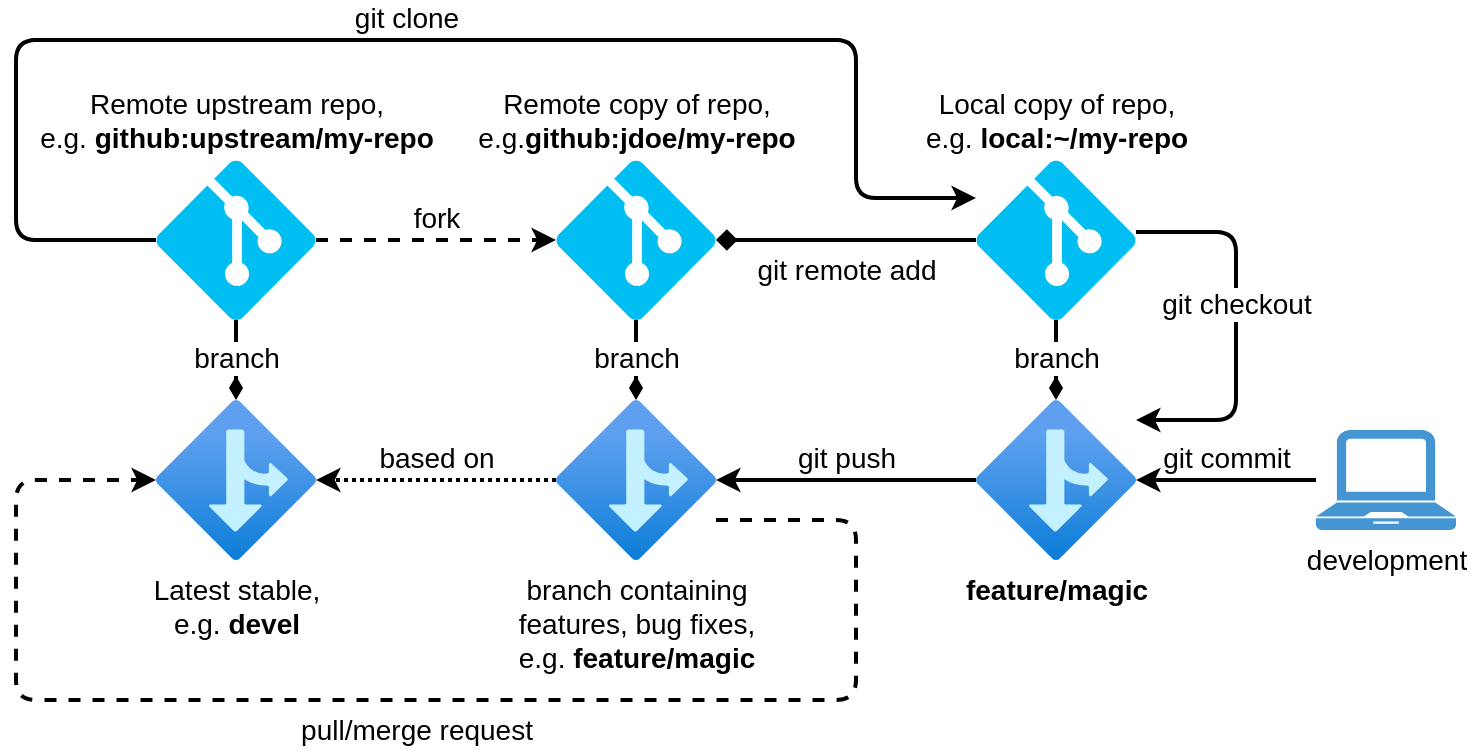 <mxfile version="24.7.8" pages="3">
  <diagram name="commit-pr-workflow" id="RIEir0YwCM2E6ZDXMTHm">
    <mxGraphModel dx="1247" dy="743" grid="1" gridSize="10" guides="1" tooltips="1" connect="1" arrows="1" fold="1" page="1" pageScale="1" pageWidth="1169" pageHeight="827" math="0" shadow="0">
      <root>
        <mxCell id="0" />
        <mxCell id="1" parent="0" />
        <mxCell id="OTzLgmM6ZMwSwqvLLWqu-3" value="fork" style="edgeStyle=orthogonalEdgeStyle;rounded=1;orthogonalLoop=1;jettySize=auto;html=1;strokeWidth=2;verticalAlign=bottom;fontSize=14;dashed=1;" parent="1" source="OTzLgmM6ZMwSwqvLLWqu-1" target="OTzLgmM6ZMwSwqvLLWqu-2" edge="1">
          <mxGeometry relative="1" as="geometry" />
        </mxCell>
        <mxCell id="OTzLgmM6ZMwSwqvLLWqu-7" value="branch" style="edgeStyle=orthogonalEdgeStyle;shape=connector;rounded=1;orthogonalLoop=1;jettySize=auto;html=1;labelBackgroundColor=default;strokeColor=default;strokeWidth=2;align=center;verticalAlign=bottom;fontFamily=Helvetica;fontSize=14;fontColor=default;endArrow=diamondThin;endFill=1;" parent="1" source="OTzLgmM6ZMwSwqvLLWqu-1" target="OTzLgmM6ZMwSwqvLLWqu-4" edge="1">
          <mxGeometry x="0.5" relative="1" as="geometry">
            <mxPoint as="offset" />
          </mxGeometry>
        </mxCell>
        <mxCell id="OTzLgmM6ZMwSwqvLLWqu-13" value="git clone" style="edgeStyle=orthogonalEdgeStyle;shape=connector;rounded=1;orthogonalLoop=1;jettySize=auto;html=1;labelBackgroundColor=default;strokeColor=default;strokeWidth=2;align=center;verticalAlign=bottom;fontFamily=Helvetica;fontSize=14;fontColor=default;endArrow=classic;" parent="1" source="OTzLgmM6ZMwSwqvLLWqu-1" target="OTzLgmM6ZMwSwqvLLWqu-10" edge="1">
          <mxGeometry relative="1" as="geometry">
            <Array as="points">
              <mxPoint x="140" y="200" />
              <mxPoint x="140" y="100" />
              <mxPoint x="560" y="100" />
              <mxPoint x="560" y="179" />
            </Array>
          </mxGeometry>
        </mxCell>
        <mxCell id="OTzLgmM6ZMwSwqvLLWqu-1" value="Remote upstream repo,&lt;br&gt;e.g. &lt;b&gt;github:upstream/my-repo&lt;/b&gt;" style="verticalLabelPosition=top;html=1;verticalAlign=bottom;align=center;strokeColor=none;fillColor=#00BEF2;shape=mxgraph.azure.git_repository;fontSize=14;labelPosition=center;" parent="1" vertex="1">
          <mxGeometry x="210" y="160" width="80" height="80" as="geometry" />
        </mxCell>
        <mxCell id="OTzLgmM6ZMwSwqvLLWqu-2" value="Remote copy&amp;nbsp;of repo,&lt;br&gt;e.g.&lt;b style=&quot;border-color: var(--border-color);&quot;&gt;github:&lt;/b&gt;&lt;b&gt;jdoe/my-repo&lt;/b&gt;" style="verticalLabelPosition=top;html=1;verticalAlign=bottom;align=center;strokeColor=none;fillColor=#00BEF2;shape=mxgraph.azure.git_repository;fontSize=14;labelPosition=center;" parent="1" vertex="1">
          <mxGeometry x="410" y="160" width="80" height="80" as="geometry" />
        </mxCell>
        <mxCell id="OTzLgmM6ZMwSwqvLLWqu-4" value="&lt;font style=&quot;font-size: 14px;&quot;&gt;Latest stable,&lt;br&gt;e.g. &lt;b&gt;devel&lt;/b&gt;&lt;br&gt;&lt;/font&gt;" style="image;aspect=fixed;html=1;points=[];align=center;fontSize=12;image=img/lib/azure2/general/Branch.svg;" parent="1" vertex="1">
          <mxGeometry x="210" y="280" width="80" height="80" as="geometry" />
        </mxCell>
        <mxCell id="OTzLgmM6ZMwSwqvLLWqu-9" value="based on" style="edgeStyle=orthogonalEdgeStyle;shape=connector;rounded=1;orthogonalLoop=1;jettySize=auto;html=1;labelBackgroundColor=default;strokeColor=default;strokeWidth=2;align=center;verticalAlign=bottom;fontFamily=Helvetica;fontSize=14;fontColor=default;endArrow=classic;dashed=1;endFill=1;startArrow=none;startFill=0;dashPattern=1 1;" parent="1" source="OTzLgmM6ZMwSwqvLLWqu-5" target="OTzLgmM6ZMwSwqvLLWqu-4" edge="1">
          <mxGeometry relative="1" as="geometry" />
        </mxCell>
        <mxCell id="OTzLgmM6ZMwSwqvLLWqu-20" value="pull/merge&amp;nbsp;request" style="edgeStyle=orthogonalEdgeStyle;shape=connector;rounded=1;orthogonalLoop=1;jettySize=auto;html=1;labelBackgroundColor=default;strokeColor=default;strokeWidth=2;align=center;verticalAlign=top;fontFamily=Helvetica;fontSize=14;fontColor=default;endArrow=classic;dashed=1;" parent="1" source="OTzLgmM6ZMwSwqvLLWqu-5" target="OTzLgmM6ZMwSwqvLLWqu-4" edge="1">
          <mxGeometry relative="1" as="geometry">
            <Array as="points">
              <mxPoint x="560" y="340" />
              <mxPoint x="560" y="430" />
              <mxPoint x="140" y="430" />
              <mxPoint x="140" y="320" />
            </Array>
          </mxGeometry>
        </mxCell>
        <mxCell id="OTzLgmM6ZMwSwqvLLWqu-5" value="&lt;span style=&quot;font-size: 14px;&quot;&gt;branch containing&lt;br&gt;features, bug fixes,&lt;br&gt;e.g. &lt;b&gt;feature/magic&lt;/b&gt;&lt;br&gt;&lt;/span&gt;" style="image;aspect=fixed;html=1;points=[];align=center;fontSize=12;image=img/lib/azure2/general/Branch.svg;" parent="1" vertex="1">
          <mxGeometry x="410" y="280" width="80" height="80" as="geometry" />
        </mxCell>
        <mxCell id="OTzLgmM6ZMwSwqvLLWqu-8" value="branch" style="edgeStyle=orthogonalEdgeStyle;shape=connector;rounded=1;orthogonalLoop=1;jettySize=auto;html=1;labelBackgroundColor=default;strokeColor=default;strokeWidth=2;align=center;verticalAlign=bottom;fontFamily=Helvetica;fontSize=14;fontColor=default;endArrow=diamondThin;endFill=1;" parent="1" source="OTzLgmM6ZMwSwqvLLWqu-2" target="OTzLgmM6ZMwSwqvLLWqu-5" edge="1">
          <mxGeometry x="0.5" relative="1" as="geometry">
            <mxPoint x="280" y="250" as="sourcePoint" />
            <mxPoint x="280" y="310" as="targetPoint" />
            <mxPoint as="offset" />
          </mxGeometry>
        </mxCell>
        <mxCell id="OTzLgmM6ZMwSwqvLLWqu-14" value="git remote add" style="edgeStyle=orthogonalEdgeStyle;shape=connector;rounded=1;orthogonalLoop=1;jettySize=auto;html=1;labelBackgroundColor=default;strokeColor=default;strokeWidth=2;align=center;verticalAlign=top;fontFamily=Helvetica;fontSize=14;fontColor=default;endArrow=diamond;endFill=1;" parent="1" source="OTzLgmM6ZMwSwqvLLWqu-10" target="OTzLgmM6ZMwSwqvLLWqu-2" edge="1">
          <mxGeometry relative="1" as="geometry" />
        </mxCell>
        <mxCell id="OTzLgmM6ZMwSwqvLLWqu-10" value="Local copy&amp;nbsp;of repo,&lt;br&gt;e.g. &lt;b&gt;local:~/my-repo&lt;/b&gt;" style="verticalLabelPosition=top;html=1;verticalAlign=bottom;align=center;strokeColor=none;fillColor=#00BEF2;shape=mxgraph.azure.git_repository;fontSize=14;labelPosition=center;" parent="1" vertex="1">
          <mxGeometry x="620" y="160" width="80" height="80" as="geometry" />
        </mxCell>
        <mxCell id="OTzLgmM6ZMwSwqvLLWqu-12" value="branch" style="edgeStyle=orthogonalEdgeStyle;shape=connector;rounded=1;orthogonalLoop=1;jettySize=auto;html=1;labelBackgroundColor=default;strokeColor=default;strokeWidth=2;align=center;verticalAlign=bottom;fontFamily=Helvetica;fontSize=14;fontColor=default;endArrow=diamondThin;endFill=1;" parent="1" source="OTzLgmM6ZMwSwqvLLWqu-10" target="OTzLgmM6ZMwSwqvLLWqu-15" edge="1">
          <mxGeometry x="0.5" relative="1" as="geometry">
            <mxPoint x="450" y="250" as="sourcePoint" />
            <mxPoint x="660" y="300" as="targetPoint" />
            <mxPoint as="offset" />
          </mxGeometry>
        </mxCell>
        <mxCell id="OTzLgmM6ZMwSwqvLLWqu-19" value="git push" style="edgeStyle=orthogonalEdgeStyle;shape=connector;rounded=1;orthogonalLoop=1;jettySize=auto;html=1;labelBackgroundColor=default;strokeColor=default;strokeWidth=2;align=center;verticalAlign=bottom;fontFamily=Helvetica;fontSize=14;fontColor=default;endArrow=classic;" parent="1" source="OTzLgmM6ZMwSwqvLLWqu-15" target="OTzLgmM6ZMwSwqvLLWqu-5" edge="1">
          <mxGeometry relative="1" as="geometry" />
        </mxCell>
        <mxCell id="OTzLgmM6ZMwSwqvLLWqu-15" value="&lt;span style=&quot;font-size: 14px;&quot;&gt;&lt;b&gt;feature/magic&lt;/b&gt;&lt;br&gt;&lt;/span&gt;" style="image;aspect=fixed;html=1;points=[];align=center;fontSize=12;image=img/lib/azure2/general/Branch.svg;" parent="1" vertex="1">
          <mxGeometry x="620" y="280" width="80" height="80" as="geometry" />
        </mxCell>
        <mxCell id="OTzLgmM6ZMwSwqvLLWqu-18" value="git commit" style="edgeStyle=orthogonalEdgeStyle;shape=connector;rounded=1;orthogonalLoop=1;jettySize=auto;html=1;labelBackgroundColor=default;strokeColor=default;strokeWidth=2;align=center;verticalAlign=bottom;fontFamily=Helvetica;fontSize=14;fontColor=default;endArrow=classic;" parent="1" source="OTzLgmM6ZMwSwqvLLWqu-16" target="OTzLgmM6ZMwSwqvLLWqu-15" edge="1">
          <mxGeometry relative="1" as="geometry" />
        </mxCell>
        <mxCell id="OTzLgmM6ZMwSwqvLLWqu-16" value="development" style="pointerEvents=1;shadow=0;dashed=0;html=1;strokeColor=none;fillColor=#4495D1;labelPosition=center;verticalLabelPosition=bottom;verticalAlign=top;align=center;outlineConnect=0;shape=mxgraph.veeam.laptop;fontFamily=Helvetica;fontSize=14;fontColor=default;" parent="1" vertex="1">
          <mxGeometry x="790" y="295" width="70" height="50" as="geometry" />
        </mxCell>
        <mxCell id="GNqN_AOGdThgsC4rCxyu-1" value="git checkout" style="edgeStyle=orthogonalEdgeStyle;shape=connector;rounded=1;orthogonalLoop=1;jettySize=auto;html=1;labelBackgroundColor=default;strokeColor=default;strokeWidth=2;align=center;verticalAlign=bottom;fontFamily=Helvetica;fontSize=14;fontColor=default;endArrow=classic;" edge="1" parent="1" source="OTzLgmM6ZMwSwqvLLWqu-10" target="OTzLgmM6ZMwSwqvLLWqu-15">
          <mxGeometry relative="1" as="geometry">
            <Array as="points">
              <mxPoint x="750" y="196" />
              <mxPoint x="750" y="290" />
            </Array>
            <mxPoint x="220" y="210" as="sourcePoint" />
            <mxPoint x="630" y="189" as="targetPoint" />
          </mxGeometry>
        </mxCell>
      </root>
    </mxGraphModel>
  </diagram>
  <diagram id="5y6E1uFZ4GyezLJxUJSu" name="resolve-merge-conflicts">
    <mxGraphModel dx="1434" dy="854" grid="1" gridSize="10" guides="1" tooltips="1" connect="1" arrows="1" fold="1" page="1" pageScale="1" pageWidth="1169" pageHeight="827" math="0" shadow="0">
      <root>
        <mxCell id="0" />
        <mxCell id="1" parent="0" />
        <mxCell id="O7pPYuAVBgybFvVrZx3b-2" value="branch" style="edgeStyle=orthogonalEdgeStyle;shape=connector;rounded=1;orthogonalLoop=1;jettySize=auto;html=1;labelBackgroundColor=default;strokeColor=default;strokeWidth=2;align=center;verticalAlign=bottom;fontFamily=Helvetica;fontSize=14;fontColor=default;endArrow=diamondThin;endFill=1;" edge="1" parent="1" source="O7pPYuAVBgybFvVrZx3b-4" target="O7pPYuAVBgybFvVrZx3b-6">
          <mxGeometry x="0.5" relative="1" as="geometry">
            <mxPoint as="offset" />
          </mxGeometry>
        </mxCell>
        <mxCell id="O7pPYuAVBgybFvVrZx3b-4" value="&lt;b&gt;github:upstream/my-repo&lt;/b&gt;" style="verticalLabelPosition=top;html=1;verticalAlign=bottom;align=center;strokeColor=none;fillColor=#00BEF2;shape=mxgraph.azure.git_repository;fontSize=14;labelPosition=center;" vertex="1" parent="1">
          <mxGeometry x="340" y="160" width="80" height="80" as="geometry" />
        </mxCell>
        <mxCell id="O7pPYuAVBgybFvVrZx3b-5" value="&lt;b style=&quot;border-color: var(--border-color);&quot;&gt;github:&lt;/b&gt;&lt;b&gt;jdoe/my-repo&lt;/b&gt;" style="verticalLabelPosition=top;html=1;verticalAlign=bottom;align=center;strokeColor=none;fillColor=#00BEF2;shape=mxgraph.azure.git_repository;fontSize=14;labelPosition=center;" vertex="1" parent="1">
          <mxGeometry x="520" y="160" width="80" height="80" as="geometry" />
        </mxCell>
        <mxCell id="O7pPYuAVBgybFvVrZx3b-6" value="&lt;font style=&quot;font-size: 14px;&quot;&gt;&lt;b&gt;devel&lt;/b&gt;&lt;br&gt;&lt;/font&gt;" style="image;aspect=fixed;html=1;points=[];align=center;fontSize=12;image=img/lib/azure2/general/Branch.svg;" vertex="1" parent="1">
          <mxGeometry x="340" y="280" width="80" height="80" as="geometry" />
        </mxCell>
        <mxCell id="O7pPYuAVBgybFvVrZx3b-8" value="PR rejected" style="edgeStyle=orthogonalEdgeStyle;shape=connector;rounded=1;orthogonalLoop=1;jettySize=auto;html=1;labelBackgroundColor=default;strokeColor=#FF0000;strokeWidth=2;align=center;verticalAlign=bottom;fontFamily=Helvetica;fontSize=14;fontColor=#FF0000;endArrow=cross;dashed=1;endFill=0;" edge="1" parent="1" source="O7pPYuAVBgybFvVrZx3b-9" target="O7pPYuAVBgybFvVrZx3b-6">
          <mxGeometry relative="1" as="geometry" />
        </mxCell>
        <mxCell id="O7pPYuAVBgybFvVrZx3b-9" value="&lt;span style=&quot;font-size: 14px;&quot;&gt;&lt;b&gt;feature/magic&lt;/b&gt;&lt;br&gt;&lt;/span&gt;" style="image;aspect=fixed;html=1;points=[];align=center;fontSize=12;image=img/lib/azure2/general/Branch.svg;" vertex="1" parent="1">
          <mxGeometry x="520" y="280" width="80" height="80" as="geometry" />
        </mxCell>
        <mxCell id="O7pPYuAVBgybFvVrZx3b-10" value="branch" style="edgeStyle=orthogonalEdgeStyle;shape=connector;rounded=1;orthogonalLoop=1;jettySize=auto;html=1;labelBackgroundColor=default;strokeColor=default;strokeWidth=2;align=center;verticalAlign=bottom;fontFamily=Helvetica;fontSize=14;fontColor=default;endArrow=diamondThin;endFill=1;" edge="1" parent="1" source="O7pPYuAVBgybFvVrZx3b-5" target="O7pPYuAVBgybFvVrZx3b-9">
          <mxGeometry x="0.5" relative="1" as="geometry">
            <mxPoint x="390" y="250" as="sourcePoint" />
            <mxPoint x="390" y="310" as="targetPoint" />
            <mxPoint as="offset" />
          </mxGeometry>
        </mxCell>
        <mxCell id="O7pPYuAVBgybFvVrZx3b-12" value="&lt;b&gt;local:~/my-repo&lt;/b&gt;" style="verticalLabelPosition=top;html=1;verticalAlign=bottom;align=center;strokeColor=none;fillColor=#00BEF2;shape=mxgraph.azure.git_repository;fontSize=14;labelPosition=center;" vertex="1" parent="1">
          <mxGeometry x="700" y="160" width="80" height="80" as="geometry" />
        </mxCell>
        <mxCell id="O7pPYuAVBgybFvVrZx3b-13" value="branch" style="edgeStyle=orthogonalEdgeStyle;shape=connector;rounded=1;orthogonalLoop=1;jettySize=auto;html=1;labelBackgroundColor=default;strokeColor=default;strokeWidth=2;align=center;verticalAlign=bottom;fontFamily=Helvetica;fontSize=14;fontColor=default;endArrow=diamondThin;endFill=1;" edge="1" parent="1" source="O7pPYuAVBgybFvVrZx3b-12" target="O7pPYuAVBgybFvVrZx3b-15">
          <mxGeometry x="0.5" relative="1" as="geometry">
            <mxPoint x="530" y="250" as="sourcePoint" />
            <mxPoint x="740" y="300" as="targetPoint" />
            <mxPoint as="offset" />
          </mxGeometry>
        </mxCell>
        <mxCell id="O7pPYuAVBgybFvVrZx3b-14" value="git push" style="edgeStyle=orthogonalEdgeStyle;shape=connector;rounded=1;orthogonalLoop=1;jettySize=auto;html=1;labelBackgroundColor=default;strokeColor=default;strokeWidth=2;align=center;verticalAlign=bottom;fontFamily=Helvetica;fontSize=14;fontColor=default;endArrow=classic;" edge="1" parent="1" source="O7pPYuAVBgybFvVrZx3b-15" target="O7pPYuAVBgybFvVrZx3b-9">
          <mxGeometry relative="1" as="geometry" />
        </mxCell>
        <mxCell id="O7pPYuAVBgybFvVrZx3b-24" value="git merge&lt;br&gt;upstream/devel" style="edgeStyle=orthogonalEdgeStyle;shape=connector;rounded=1;orthogonalLoop=1;jettySize=auto;html=1;labelBackgroundColor=default;strokeColor=default;strokeWidth=2;align=center;verticalAlign=bottom;fontFamily=Helvetica;fontSize=14;fontColor=default;endArrow=classic;" edge="1" parent="1" source="O7pPYuAVBgybFvVrZx3b-15" target="O7pPYuAVBgybFvVrZx3b-17">
          <mxGeometry x="0.26" relative="1" as="geometry">
            <Array as="points">
              <mxPoint x="660" y="340" />
              <mxPoint x="660" y="460" />
            </Array>
            <mxPoint as="offset" />
          </mxGeometry>
        </mxCell>
        <mxCell id="O7pPYuAVBgybFvVrZx3b-15" value="&lt;span style=&quot;font-size: 14px;&quot;&gt;&lt;b&gt;feature/magic&lt;/b&gt;&lt;br&gt;&lt;/span&gt;" style="image;aspect=fixed;html=1;points=[];align=center;fontSize=12;image=img/lib/azure2/general/Branch.svg;" vertex="1" parent="1">
          <mxGeometry x="700" y="280" width="80" height="80" as="geometry" />
        </mxCell>
        <mxCell id="O7pPYuAVBgybFvVrZx3b-16" value="git commit" style="edgeStyle=orthogonalEdgeStyle;shape=connector;rounded=1;orthogonalLoop=1;jettySize=auto;html=1;labelBackgroundColor=default;strokeColor=default;strokeWidth=2;align=center;verticalAlign=bottom;fontFamily=Helvetica;fontSize=14;fontColor=default;endArrow=classic;" edge="1" parent="1" source="O7pPYuAVBgybFvVrZx3b-17" target="O7pPYuAVBgybFvVrZx3b-15">
          <mxGeometry x="-0.196" relative="1" as="geometry">
            <Array as="points">
              <mxPoint x="820" y="465" />
              <mxPoint x="820" y="320" />
            </Array>
            <mxPoint as="offset" />
          </mxGeometry>
        </mxCell>
        <mxCell id="O7pPYuAVBgybFvVrZx3b-25" value="compares to" style="edgeStyle=orthogonalEdgeStyle;shape=connector;rounded=1;orthogonalLoop=1;jettySize=auto;html=1;labelBackgroundColor=default;strokeColor=default;strokeWidth=2;align=center;verticalAlign=bottom;fontFamily=Helvetica;fontSize=14;fontColor=default;endArrow=classic;dashed=1;dashPattern=1 1;" edge="1" parent="1" source="O7pPYuAVBgybFvVrZx3b-17" target="O7pPYuAVBgybFvVrZx3b-6">
          <mxGeometry x="-0.114" relative="1" as="geometry">
            <Array as="points">
              <mxPoint x="460" y="480" />
              <mxPoint x="460" y="340" />
            </Array>
            <mxPoint as="offset" />
          </mxGeometry>
        </mxCell>
        <mxCell id="O7pPYuAVBgybFvVrZx3b-17" value="resolve conflicts" style="pointerEvents=1;shadow=0;dashed=0;html=1;strokeColor=none;fillColor=#4495D1;labelPosition=center;verticalLabelPosition=bottom;verticalAlign=top;align=center;outlineConnect=0;shape=mxgraph.veeam.laptop;fontFamily=Helvetica;fontSize=14;fontColor=default;" vertex="1" parent="1">
          <mxGeometry x="710" y="440" width="70" height="50" as="geometry" />
        </mxCell>
        <mxCell id="O7pPYuAVBgybFvVrZx3b-18" value="&lt;b style=&quot;border-color: var(--border-color);&quot;&gt;github:&lt;/b&gt;&lt;b&gt;dvader/my-repo&lt;/b&gt;" style="verticalLabelPosition=top;html=1;verticalAlign=bottom;align=center;strokeColor=none;fillColor=#00BEF2;shape=mxgraph.azure.git_repository;fontSize=14;labelPosition=center;" vertex="1" parent="1">
          <mxGeometry x="160" y="160" width="80" height="80" as="geometry" />
        </mxCell>
        <mxCell id="O7pPYuAVBgybFvVrZx3b-19" value="&lt;span style=&quot;font-size: 14px;&quot;&gt;&lt;b&gt;fix/empire&lt;/b&gt;&lt;br&gt;&lt;/span&gt;" style="image;aspect=fixed;html=1;points=[];align=center;fontSize=12;image=img/lib/azure2/general/Branch.svg;" vertex="1" parent="1">
          <mxGeometry x="160" y="280" width="80" height="80" as="geometry" />
        </mxCell>
        <mxCell id="O7pPYuAVBgybFvVrZx3b-20" value="branch" style="edgeStyle=orthogonalEdgeStyle;shape=connector;rounded=1;orthogonalLoop=1;jettySize=auto;html=1;labelBackgroundColor=default;strokeColor=default;strokeWidth=2;align=center;verticalAlign=bottom;fontFamily=Helvetica;fontSize=14;fontColor=default;endArrow=diamondThin;endFill=1;" edge="1" parent="1" source="O7pPYuAVBgybFvVrZx3b-18" target="O7pPYuAVBgybFvVrZx3b-19">
          <mxGeometry x="0.5" relative="1" as="geometry">
            <mxPoint x="30" y="250" as="sourcePoint" />
            <mxPoint x="30" y="310" as="targetPoint" />
            <mxPoint as="offset" />
          </mxGeometry>
        </mxCell>
        <mxCell id="O7pPYuAVBgybFvVrZx3b-21" value="PR merged" style="edgeStyle=orthogonalEdgeStyle;shape=connector;rounded=1;orthogonalLoop=1;jettySize=auto;html=1;labelBackgroundColor=default;strokeColor=default;strokeWidth=2;align=center;verticalAlign=bottom;fontFamily=Helvetica;fontSize=14;fontColor=default;endArrow=classic;dashed=1;" edge="1" parent="1" source="O7pPYuAVBgybFvVrZx3b-19" target="O7pPYuAVBgybFvVrZx3b-6">
          <mxGeometry relative="1" as="geometry">
            <mxPoint x="554" y="346" as="sourcePoint" />
            <mxPoint x="426" y="346" as="targetPoint" />
          </mxGeometry>
        </mxCell>
      </root>
    </mxGraphModel>
  </diagram>
  <diagram id="hJpQ2LGO7IEmaJTJ6q8l" name="tools">
    <mxGraphModel dx="1434" dy="854" grid="1" gridSize="10" guides="1" tooltips="1" connect="1" arrows="1" fold="1" page="1" pageScale="1" pageWidth="1169" pageHeight="827" math="0" shadow="0">
      <root>
        <mxCell id="0" />
        <mxCell id="1" parent="0" />
        <mxCell id="YTrLdcd_DZCXArlXSMA_-1" value="fork" style="edgeStyle=orthogonalEdgeStyle;rounded=1;orthogonalLoop=1;jettySize=auto;html=1;strokeWidth=2;verticalAlign=bottom;fontSize=14;dashed=1;" edge="1" parent="1" source="YTrLdcd_DZCXArlXSMA_-4" target="YTrLdcd_DZCXArlXSMA_-5">
          <mxGeometry relative="1" as="geometry" />
        </mxCell>
        <mxCell id="YTrLdcd_DZCXArlXSMA_-2" value="branch" style="edgeStyle=orthogonalEdgeStyle;shape=connector;rounded=1;orthogonalLoop=1;jettySize=auto;html=1;labelBackgroundColor=default;strokeColor=default;strokeWidth=2;align=center;verticalAlign=bottom;fontFamily=Helvetica;fontSize=14;fontColor=default;endArrow=diamondThin;endFill=1;" edge="1" parent="1" source="YTrLdcd_DZCXArlXSMA_-4" target="YTrLdcd_DZCXArlXSMA_-6">
          <mxGeometry x="0.5" relative="1" as="geometry">
            <mxPoint as="offset" />
          </mxGeometry>
        </mxCell>
        <mxCell id="YTrLdcd_DZCXArlXSMA_-4" value="&lt;b&gt;github:upstream/my-repo&lt;/b&gt;" style="verticalLabelPosition=top;html=1;verticalAlign=bottom;align=center;strokeColor=none;fillColor=#00BEF2;shape=mxgraph.azure.git_repository;fontSize=14;labelPosition=center;" vertex="1" parent="1">
          <mxGeometry x="210" y="160" width="80" height="80" as="geometry" />
        </mxCell>
        <mxCell id="YTrLdcd_DZCXArlXSMA_-5" value="&lt;b style=&quot;border-color: var(--border-color);&quot;&gt;github:&lt;/b&gt;&lt;b&gt;jdoe/my-repo&lt;/b&gt;" style="verticalLabelPosition=top;html=1;verticalAlign=bottom;align=center;strokeColor=none;fillColor=#00BEF2;shape=mxgraph.azure.git_repository;fontSize=14;labelPosition=center;" vertex="1" parent="1">
          <mxGeometry x="410" y="160" width="80" height="80" as="geometry" />
        </mxCell>
        <mxCell id="YTrLdcd_DZCXArlXSMA_-6" value="&lt;font style=&quot;font-size: 14px;&quot;&gt;&lt;b&gt;devel&lt;/b&gt;&lt;br&gt;&lt;/font&gt;" style="image;aspect=fixed;html=1;points=[];align=center;fontSize=12;image=img/lib/azure2/general/Branch.svg;" vertex="1" parent="1">
          <mxGeometry x="210" y="280" width="80" height="80" as="geometry" />
        </mxCell>
        <mxCell id="YTrLdcd_DZCXArlXSMA_-8" value="PR" style="edgeStyle=orthogonalEdgeStyle;shape=connector;rounded=1;orthogonalLoop=1;jettySize=auto;html=1;labelBackgroundColor=default;strokeColor=default;strokeWidth=2;align=center;verticalAlign=bottom;fontFamily=Helvetica;fontSize=14;fontColor=default;endArrow=classic;dashed=1;" edge="1" parent="1" source="YTrLdcd_DZCXArlXSMA_-9" target="YTrLdcd_DZCXArlXSMA_-6">
          <mxGeometry relative="1" as="geometry" />
        </mxCell>
        <mxCell id="YTrLdcd_DZCXArlXSMA_-9" value="&lt;span style=&quot;font-size: 14px;&quot;&gt;&lt;b&gt;feature/magic&lt;/b&gt;&lt;br&gt;&lt;/span&gt;" style="image;aspect=fixed;html=1;points=[];align=center;fontSize=12;image=img/lib/azure2/general/Branch.svg;" vertex="1" parent="1">
          <mxGeometry x="410" y="280" width="80" height="80" as="geometry" />
        </mxCell>
        <mxCell id="YTrLdcd_DZCXArlXSMA_-10" value="branch" style="edgeStyle=orthogonalEdgeStyle;shape=connector;rounded=1;orthogonalLoop=1;jettySize=auto;html=1;labelBackgroundColor=default;strokeColor=default;strokeWidth=2;align=center;verticalAlign=bottom;fontFamily=Helvetica;fontSize=14;fontColor=default;endArrow=diamondThin;endFill=1;" edge="1" parent="1" source="YTrLdcd_DZCXArlXSMA_-5" target="YTrLdcd_DZCXArlXSMA_-9">
          <mxGeometry x="0.5" relative="1" as="geometry">
            <mxPoint x="280" y="250" as="sourcePoint" />
            <mxPoint x="280" y="310" as="targetPoint" />
            <mxPoint as="offset" />
          </mxGeometry>
        </mxCell>
        <mxCell id="YTrLdcd_DZCXArlXSMA_-12" value="&lt;b&gt;local:~/my-repo&lt;/b&gt;" style="verticalLabelPosition=top;html=1;verticalAlign=bottom;align=center;strokeColor=none;fillColor=#00BEF2;shape=mxgraph.azure.git_repository;fontSize=14;labelPosition=center;" vertex="1" parent="1">
          <mxGeometry x="610" y="160" width="80" height="80" as="geometry" />
        </mxCell>
        <mxCell id="YTrLdcd_DZCXArlXSMA_-13" value="branch" style="edgeStyle=orthogonalEdgeStyle;shape=connector;rounded=1;orthogonalLoop=1;jettySize=auto;html=1;labelBackgroundColor=default;strokeColor=default;strokeWidth=2;align=center;verticalAlign=bottom;fontFamily=Helvetica;fontSize=14;fontColor=default;endArrow=diamondThin;endFill=1;" edge="1" parent="1" source="YTrLdcd_DZCXArlXSMA_-12" target="YTrLdcd_DZCXArlXSMA_-15">
          <mxGeometry x="0.5" relative="1" as="geometry">
            <mxPoint x="440" y="250" as="sourcePoint" />
            <mxPoint x="650" y="300" as="targetPoint" />
            <mxPoint as="offset" />
          </mxGeometry>
        </mxCell>
        <mxCell id="YTrLdcd_DZCXArlXSMA_-14" value="git push" style="edgeStyle=orthogonalEdgeStyle;shape=connector;rounded=1;orthogonalLoop=1;jettySize=auto;html=1;labelBackgroundColor=default;strokeColor=default;strokeWidth=2;align=center;verticalAlign=bottom;fontFamily=Helvetica;fontSize=14;fontColor=default;endArrow=classic;" edge="1" parent="1" source="YTrLdcd_DZCXArlXSMA_-15" target="YTrLdcd_DZCXArlXSMA_-9">
          <mxGeometry relative="1" as="geometry" />
        </mxCell>
        <mxCell id="YTrLdcd_DZCXArlXSMA_-15" value="&lt;span style=&quot;font-size: 14px;&quot;&gt;&lt;b&gt;feature/magic&lt;/b&gt;&lt;br&gt;&lt;/span&gt;" style="image;aspect=fixed;html=1;points=[];align=center;fontSize=12;image=img/lib/azure2/general/Branch.svg;" vertex="1" parent="1">
          <mxGeometry x="610" y="280" width="80" height="80" as="geometry" />
        </mxCell>
        <mxCell id="YTrLdcd_DZCXArlXSMA_-16" value="git commit" style="edgeStyle=orthogonalEdgeStyle;shape=connector;rounded=1;orthogonalLoop=1;jettySize=auto;html=1;labelBackgroundColor=default;strokeColor=default;strokeWidth=2;align=center;verticalAlign=bottom;fontFamily=Helvetica;fontSize=14;fontColor=default;endArrow=classic;" edge="1" parent="1" source="YTrLdcd_DZCXArlXSMA_-17" target="YTrLdcd_DZCXArlXSMA_-15">
          <mxGeometry relative="1" as="geometry" />
        </mxCell>
        <mxCell id="YTrLdcd_DZCXArlXSMA_-17" value="development" style="pointerEvents=1;shadow=0;dashed=0;html=1;strokeColor=none;fillColor=#4495D1;labelPosition=center;verticalLabelPosition=bottom;verticalAlign=top;align=center;outlineConnect=0;shape=mxgraph.veeam.laptop;fontFamily=Helvetica;fontSize=14;fontColor=default;" vertex="1" parent="1">
          <mxGeometry x="780" y="295" width="70" height="50" as="geometry" />
        </mxCell>
        <mxCell id="B3iyboj7KR7BWYuc4lUW-2" style="edgeStyle=orthogonalEdgeStyle;shape=connector;orthogonalLoop=1;jettySize=auto;html=1;labelBackgroundColor=default;strokeColor=#7487B3;strokeWidth=2;align=center;verticalAlign=bottom;fontFamily=Helvetica;fontSize=14;fontColor=default;endArrow=classic;curved=1;dashed=1;dashPattern=1 1;" edge="1" parent="1" source="B3iyboj7KR7BWYuc4lUW-1" target="2gMLM6Ryvry-dgWh40Fb-8">
          <mxGeometry relative="1" as="geometry">
            <mxPoint x="720" y="330" as="targetPoint" />
          </mxGeometry>
        </mxCell>
        <mxCell id="2gMLM6Ryvry-dgWh40Fb-33" value="uses" style="edgeStyle=orthogonalEdgeStyle;shape=connector;rounded=1;orthogonalLoop=1;jettySize=auto;html=1;labelBackgroundColor=default;strokeColor=#685073;strokeWidth=2;align=center;verticalAlign=bottom;fontFamily=Helvetica;fontSize=14;fontColor=#685073;endArrow=classic;dashed=1;dashPattern=1 1;" edge="1" parent="1" source="B3iyboj7KR7BWYuc4lUW-1" target="2gMLM6Ryvry-dgWh40Fb-27">
          <mxGeometry relative="1" as="geometry" />
        </mxCell>
        <mxCell id="B3iyboj7KR7BWYuc4lUW-1" value="pre-commit" style="shape=image;verticalLabelPosition=bottom;labelBackgroundColor=default;verticalAlign=top;aspect=fixed;imageAspect=0;image=https://pre-commit.com/logo.svg;" vertex="1" parent="1">
          <mxGeometry x="705" y="390" width="60" height="60" as="geometry" />
        </mxCell>
        <mxCell id="2gMLM6Ryvry-dgWh40Fb-2" value="Static analysis tools" style="swimlane;startSize=0;fontFamily=Helvetica;fontSize=14;fontColor=default;collapsible=0;dashed=1;strokeWidth=2;labelPosition=center;verticalLabelPosition=middle;align=center;verticalAlign=top;" vertex="1" parent="1">
          <mxGeometry x="400" y="440" width="180" height="120" as="geometry" />
        </mxCell>
        <mxCell id="2gMLM6Ryvry-dgWh40Fb-1" value="Codacy" style="shape=image;verticalLabelPosition=bottom;labelBackgroundColor=default;verticalAlign=top;aspect=fixed;imageAspect=0;image=https://gdm-catalog-fmapi-prod.imgix.net/ProductLogo/d481788d-6493-40d4-949f-b574ad46ea8d.png;" vertex="1" parent="2gMLM6Ryvry-dgWh40Fb-2">
          <mxGeometry x="20" y="30" width="60" height="60" as="geometry" />
        </mxCell>
        <mxCell id="2gMLM6Ryvry-dgWh40Fb-17" value="Sonarcloud" style="shape=image;verticalLabelPosition=bottom;labelBackgroundColor=default;verticalAlign=top;aspect=fixed;imageAspect=0;image=https://cdn.worldvectorlogo.com/logos/sonarcloud-1.svg;" vertex="1" parent="2gMLM6Ryvry-dgWh40Fb-2">
          <mxGeometry x="100" y="31.53" width="60" height="56.95" as="geometry" />
        </mxCell>
        <mxCell id="2gMLM6Ryvry-dgWh40Fb-35" style="edgeStyle=orthogonalEdgeStyle;shape=connector;rounded=1;orthogonalLoop=1;jettySize=auto;html=1;dashed=1;dashPattern=1 1;labelBackgroundColor=default;strokeColor=#685073;strokeWidth=2;align=center;verticalAlign=bottom;fontFamily=Helvetica;fontSize=14;fontColor=#685073;endArrow=classic;" edge="1" parent="1" source="2gMLM6Ryvry-dgWh40Fb-4" target="2gMLM6Ryvry-dgWh40Fb-27">
          <mxGeometry relative="1" as="geometry">
            <Array as="points">
              <mxPoint x="270" y="610" />
              <mxPoint x="800" y="610" />
              <mxPoint x="800" y="470" />
            </Array>
          </mxGeometry>
        </mxCell>
        <mxCell id="2gMLM6Ryvry-dgWh40Fb-37" style="edgeStyle=orthogonalEdgeStyle;shape=connector;rounded=1;orthogonalLoop=1;jettySize=auto;html=1;dashed=1;dashPattern=1 1;labelBackgroundColor=default;strokeColor=#685073;strokeWidth=2;align=center;verticalAlign=bottom;fontFamily=Helvetica;fontSize=14;fontColor=#685073;endArrow=classic;" edge="1" parent="1" source="2gMLM6Ryvry-dgWh40Fb-4" target="2gMLM6Ryvry-dgWh40Fb-31">
          <mxGeometry relative="1" as="geometry">
            <Array as="points">
              <mxPoint x="270" y="610" />
              <mxPoint x="800" y="610" />
              <mxPoint x="800" y="570" />
            </Array>
          </mxGeometry>
        </mxCell>
        <mxCell id="2gMLM6Ryvry-dgWh40Fb-4" value="CI/CD tools" style="swimlane;startSize=0;fontFamily=Helvetica;fontSize=14;fontColor=default;collapsible=0;dashed=1;strokeWidth=2;labelPosition=center;verticalLabelPosition=middle;align=center;verticalAlign=top;" vertex="1" parent="1">
          <mxGeometry x="180" y="440" width="180" height="120" as="geometry" />
        </mxCell>
        <mxCell id="2gMLM6Ryvry-dgWh40Fb-18" value="Jenkins" style="shape=image;verticalLabelPosition=bottom;labelBackgroundColor=default;verticalAlign=top;imageAspect=0;image=https://upload.wikimedia.org/wikipedia/commons/thumb/e/e9/Jenkins_logo.svg/1483px-Jenkins_logo.svg.png;aspect=fixed;" vertex="1" parent="2gMLM6Ryvry-dgWh40Fb-4">
          <mxGeometry x="20" y="28.48" width="43.45" height="60" as="geometry" />
        </mxCell>
        <mxCell id="2gMLM6Ryvry-dgWh40Fb-21" value="" style="shape=image;verticalLabelPosition=bottom;labelBackgroundColor=default;verticalAlign=top;aspect=fixed;imageAspect=0;image=https://cdn.freebiesupply.com/logos/thumbs/2x/travis-ci-logo.png;clipPath=inset(0% 15.33% 0% 19%);" vertex="1" parent="2gMLM6Ryvry-dgWh40Fb-4">
          <mxGeometry x="90" y="28.48" width="70.05" height="80" as="geometry" />
        </mxCell>
        <mxCell id="2gMLM6Ryvry-dgWh40Fb-8" value="" style="rounded=0;whiteSpace=wrap;html=1;fontFamily=Helvetica;fontSize=14;fontColor=default;fillColor=none;strokeColor=none;" vertex="1" parent="1">
          <mxGeometry x="720" y="320" width="30" height="20" as="geometry" />
        </mxCell>
        <mxCell id="2gMLM6Ryvry-dgWh40Fb-9" value="" style="rounded=0;whiteSpace=wrap;html=1;fontFamily=Helvetica;fontSize=14;fontColor=default;fillColor=none;strokeColor=none;" vertex="1" parent="1">
          <mxGeometry x="540" y="320" width="30" height="20" as="geometry" />
        </mxCell>
        <mxCell id="2gMLM6Ryvry-dgWh40Fb-10" value="" style="rounded=0;whiteSpace=wrap;html=1;fontFamily=Helvetica;fontSize=14;fontColor=default;fillColor=none;strokeColor=none;" vertex="1" parent="1">
          <mxGeometry x="340" y="320" width="30" height="20" as="geometry" />
        </mxCell>
        <mxCell id="2gMLM6Ryvry-dgWh40Fb-11" style="edgeStyle=orthogonalEdgeStyle;shape=connector;orthogonalLoop=1;jettySize=auto;html=1;labelBackgroundColor=default;strokeColor=#7487B3;strokeWidth=2;align=center;verticalAlign=bottom;fontFamily=Helvetica;fontSize=14;fontColor=default;endArrow=classic;curved=1;dashed=1;dashPattern=1 1;" edge="1" parent="1" source="2gMLM6Ryvry-dgWh40Fb-2" target="2gMLM6Ryvry-dgWh40Fb-9">
          <mxGeometry relative="1" as="geometry">
            <mxPoint x="745" y="350" as="targetPoint" />
            <mxPoint x="760" y="410" as="sourcePoint" />
            <Array as="points">
              <mxPoint x="500" y="410" />
              <mxPoint x="540" y="410" />
            </Array>
          </mxGeometry>
        </mxCell>
        <mxCell id="2gMLM6Ryvry-dgWh40Fb-12" style="edgeStyle=orthogonalEdgeStyle;shape=connector;orthogonalLoop=1;jettySize=auto;html=1;labelBackgroundColor=default;strokeColor=#7487B3;strokeWidth=2;align=center;verticalAlign=bottom;fontFamily=Helvetica;fontSize=14;fontColor=default;endArrow=classic;curved=1;dashed=1;dashPattern=1 1;noJump=0;shadow=0;" edge="1" parent="1" source="2gMLM6Ryvry-dgWh40Fb-2" target="2gMLM6Ryvry-dgWh40Fb-10">
          <mxGeometry relative="1" as="geometry">
            <mxPoint x="565" y="350" as="targetPoint" />
            <mxPoint x="540" y="450" as="sourcePoint" />
            <Array as="points">
              <mxPoint x="500" y="410" />
              <mxPoint x="360" y="410" />
            </Array>
          </mxGeometry>
        </mxCell>
        <mxCell id="2gMLM6Ryvry-dgWh40Fb-14" style="edgeStyle=orthogonalEdgeStyle;shape=connector;orthogonalLoop=1;jettySize=auto;html=1;labelBackgroundColor=default;strokeColor=#7487B3;strokeWidth=2;align=center;verticalAlign=bottom;fontFamily=Helvetica;fontSize=14;fontColor=default;endArrow=classic;curved=1;dashed=1;dashPattern=1 1;" edge="1" parent="1" source="2gMLM6Ryvry-dgWh40Fb-4" target="2gMLM6Ryvry-dgWh40Fb-10">
          <mxGeometry relative="1" as="geometry">
            <mxPoint x="380" y="360" as="targetPoint" />
            <mxPoint x="440" y="490" as="sourcePoint" />
            <Array as="points">
              <mxPoint x="260" y="395" />
              <mxPoint x="340" y="395" />
            </Array>
          </mxGeometry>
        </mxCell>
        <mxCell id="2gMLM6Ryvry-dgWh40Fb-15" style="edgeStyle=orthogonalEdgeStyle;shape=connector;orthogonalLoop=1;jettySize=auto;html=1;labelBackgroundColor=default;strokeColor=#7487B3;strokeWidth=2;align=center;verticalAlign=bottom;fontFamily=Helvetica;fontSize=14;fontColor=default;endArrow=classic;curved=1;dashed=1;dashPattern=1 1;" edge="1" parent="1" source="2gMLM6Ryvry-dgWh40Fb-4" target="2gMLM6Ryvry-dgWh40Fb-9">
          <mxGeometry relative="1" as="geometry">
            <mxPoint x="565" y="350" as="targetPoint" />
            <mxPoint x="565" y="450" as="sourcePoint" />
            <Array as="points">
              <mxPoint x="290" y="590" />
              <mxPoint x="620" y="590" />
              <mxPoint x="620" y="410" />
              <mxPoint x="555" y="410" />
            </Array>
          </mxGeometry>
        </mxCell>
        <mxCell id="2gMLM6Ryvry-dgWh40Fb-27" value="Linters" style="swimlane;startSize=0;fontFamily=Helvetica;fontSize=14;fontColor=default;collapsible=0;dashed=1;strokeWidth=2;labelPosition=center;verticalLabelPosition=middle;align=center;verticalAlign=top;" vertex="1" parent="1">
          <mxGeometry x="840" y="400" width="190" height="100" as="geometry" />
        </mxCell>
        <mxCell id="2gMLM6Ryvry-dgWh40Fb-30" value="- Python: pylint, flake8&lt;br&gt;- C++: cpplint&lt;br&gt;- ..." style="text;html=1;strokeColor=none;fillColor=none;align=left;verticalAlign=top;whiteSpace=wrap;rounded=0;fontSize=14;fontFamily=Helvetica;fontColor=default;" vertex="1" parent="2gMLM6Ryvry-dgWh40Fb-27">
          <mxGeometry x="10" y="30" width="170" height="60" as="geometry" />
        </mxCell>
        <mxCell id="2gMLM6Ryvry-dgWh40Fb-31" value="Test frameworks" style="swimlane;startSize=0;fontFamily=Helvetica;fontSize=14;fontColor=default;collapsible=0;dashed=1;strokeWidth=2;labelPosition=center;verticalLabelPosition=middle;align=center;verticalAlign=top;" vertex="1" parent="1">
          <mxGeometry x="840" y="520" width="190" height="100" as="geometry" />
        </mxCell>
        <mxCell id="2gMLM6Ryvry-dgWh40Fb-32" value="- Python: behave, pytest&lt;br&gt;- C++: Catch, Google Test&lt;br&gt;- ..." style="text;html=1;strokeColor=none;fillColor=none;align=left;verticalAlign=top;whiteSpace=wrap;rounded=0;fontSize=14;fontFamily=Helvetica;fontColor=default;" vertex="1" parent="2gMLM6Ryvry-dgWh40Fb-31">
          <mxGeometry x="10" y="30" width="170" height="60" as="geometry" />
        </mxCell>
        <mxCell id="2gMLM6Ryvry-dgWh40Fb-34" style="edgeStyle=orthogonalEdgeStyle;shape=connector;rounded=1;orthogonalLoop=1;jettySize=auto;html=1;dashed=1;dashPattern=1 1;labelBackgroundColor=default;strokeColor=#685073;strokeWidth=2;align=center;verticalAlign=bottom;fontFamily=Helvetica;fontSize=14;fontColor=#685073;endArrow=classic;jumpStyle=gap;" edge="1" parent="1" source="2gMLM6Ryvry-dgWh40Fb-2" target="2gMLM6Ryvry-dgWh40Fb-27">
          <mxGeometry relative="1" as="geometry">
            <Array as="points">
              <mxPoint x="780" y="500" />
              <mxPoint x="780" y="450" />
            </Array>
          </mxGeometry>
        </mxCell>
      </root>
    </mxGraphModel>
  </diagram>
</mxfile>
